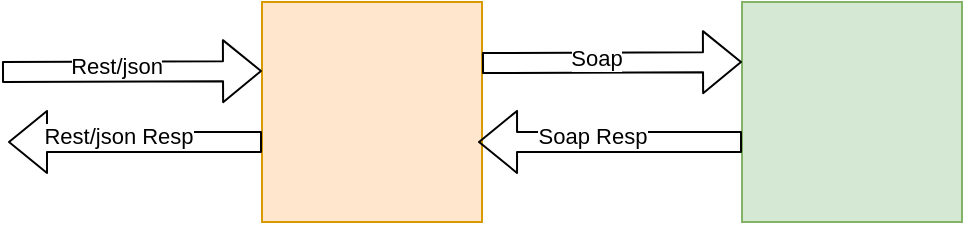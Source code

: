 <mxfile version="22.1.22" type="embed">
  <diagram id="KuQtJ8ORoFonFuNr-Ye0" name="Page-1">
    <mxGraphModel dx="718" dy="551" grid="1" gridSize="10" guides="1" tooltips="1" connect="1" arrows="1" fold="1" page="1" pageScale="1" pageWidth="850" pageHeight="1100" math="0" shadow="0">
      <root>
        <mxCell id="0" />
        <mxCell id="1" parent="0" />
        <mxCell id="2" value="" style="whiteSpace=wrap;html=1;aspect=fixed;fillColor=#ffe6cc;strokeColor=#d79b00;" parent="1" vertex="1">
          <mxGeometry x="250" y="420" width="110" height="110" as="geometry" />
        </mxCell>
        <mxCell id="3" value="" style="whiteSpace=wrap;html=1;aspect=fixed;fillColor=#d5e8d4;strokeColor=#82b366;" parent="1" vertex="1">
          <mxGeometry x="490" y="420" width="110" height="110" as="geometry" />
        </mxCell>
        <mxCell id="4" value="" style="shape=flexArrow;endArrow=classic;html=1;" parent="1" edge="1">
          <mxGeometry width="50" height="50" relative="1" as="geometry">
            <mxPoint x="120" y="455" as="sourcePoint" />
            <mxPoint x="250" y="454.5" as="targetPoint" />
          </mxGeometry>
        </mxCell>
        <mxCell id="5" value="Rest/json" style="edgeLabel;html=1;align=center;verticalAlign=middle;resizable=0;points=[];" parent="4" vertex="1" connectable="0">
          <mxGeometry x="-0.123" y="3" relative="1" as="geometry">
            <mxPoint as="offset" />
          </mxGeometry>
        </mxCell>
        <mxCell id="7" value="" style="shape=flexArrow;endArrow=classic;html=1;" parent="1" edge="1">
          <mxGeometry width="50" height="50" relative="1" as="geometry">
            <mxPoint x="360" y="450.5" as="sourcePoint" />
            <mxPoint x="490" y="450" as="targetPoint" />
          </mxGeometry>
        </mxCell>
        <mxCell id="8" value="Soap" style="edgeLabel;html=1;align=center;verticalAlign=middle;resizable=0;points=[];" parent="7" vertex="1" connectable="0">
          <mxGeometry x="-0.123" y="3" relative="1" as="geometry">
            <mxPoint as="offset" />
          </mxGeometry>
        </mxCell>
        <mxCell id="13" value="" style="shape=flexArrow;endArrow=classic;html=1;entryX=0.982;entryY=0.636;entryDx=0;entryDy=0;entryPerimeter=0;exitX=0;exitY=0.636;exitDx=0;exitDy=0;exitPerimeter=0;" parent="1" source="3" target="2" edge="1">
          <mxGeometry width="50" height="50" relative="1" as="geometry">
            <mxPoint x="485" y="490" as="sourcePoint" />
            <mxPoint x="365" y="490" as="targetPoint" />
          </mxGeometry>
        </mxCell>
        <mxCell id="14" value="Soap Resp" style="edgeLabel;html=1;align=center;verticalAlign=middle;resizable=0;points=[];" parent="13" vertex="1" connectable="0">
          <mxGeometry x="0.139" y="-3" relative="1" as="geometry">
            <mxPoint as="offset" />
          </mxGeometry>
        </mxCell>
        <mxCell id="15" value="" style="shape=flexArrow;endArrow=classic;html=1;entryX=0.982;entryY=0.636;entryDx=0;entryDy=0;entryPerimeter=0;" parent="1" edge="1">
          <mxGeometry width="50" height="50" relative="1" as="geometry">
            <mxPoint x="250" y="490" as="sourcePoint" />
            <mxPoint x="123" y="490" as="targetPoint" />
          </mxGeometry>
        </mxCell>
        <mxCell id="16" value="Rest/json Resp" style="edgeLabel;html=1;align=center;verticalAlign=middle;resizable=0;points=[];" parent="15" vertex="1" connectable="0">
          <mxGeometry x="0.139" y="-3" relative="1" as="geometry">
            <mxPoint as="offset" />
          </mxGeometry>
        </mxCell>
      </root>
    </mxGraphModel>
  </diagram>
</mxfile>
